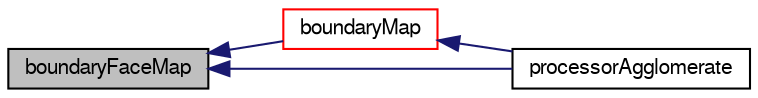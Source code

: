 digraph "boundaryFaceMap"
{
  bgcolor="transparent";
  edge [fontname="FreeSans",fontsize="10",labelfontname="FreeSans",labelfontsize="10"];
  node [fontname="FreeSans",fontsize="10",shape=record];
  rankdir="LR";
  Node2705 [label="boundaryFaceMap",height=0.2,width=0.4,color="black", fillcolor="grey75", style="filled", fontcolor="black"];
  Node2705 -> Node2706 [dir="back",color="midnightblue",fontsize="10",style="solid",fontname="FreeSans"];
  Node2706 [label="boundaryMap",height=0.2,width=0.4,color="red",URL="$a26970.html#ab7e8bf1a222173677ddf72ea6cf8bff5",tooltip="Mapping from processor to procMesh boundary. "];
  Node2706 -> Node2710 [dir="back",color="midnightblue",fontsize="10",style="solid",fontname="FreeSans"];
  Node2710 [label="processorAgglomerate",height=0.2,width=0.4,color="black",URL="$a26970.html#a0f449fd7000147afdf5b21346399e5e3",tooltip="Whether to agglomerate across processors. "];
  Node2705 -> Node2710 [dir="back",color="midnightblue",fontsize="10",style="solid",fontname="FreeSans"];
}
